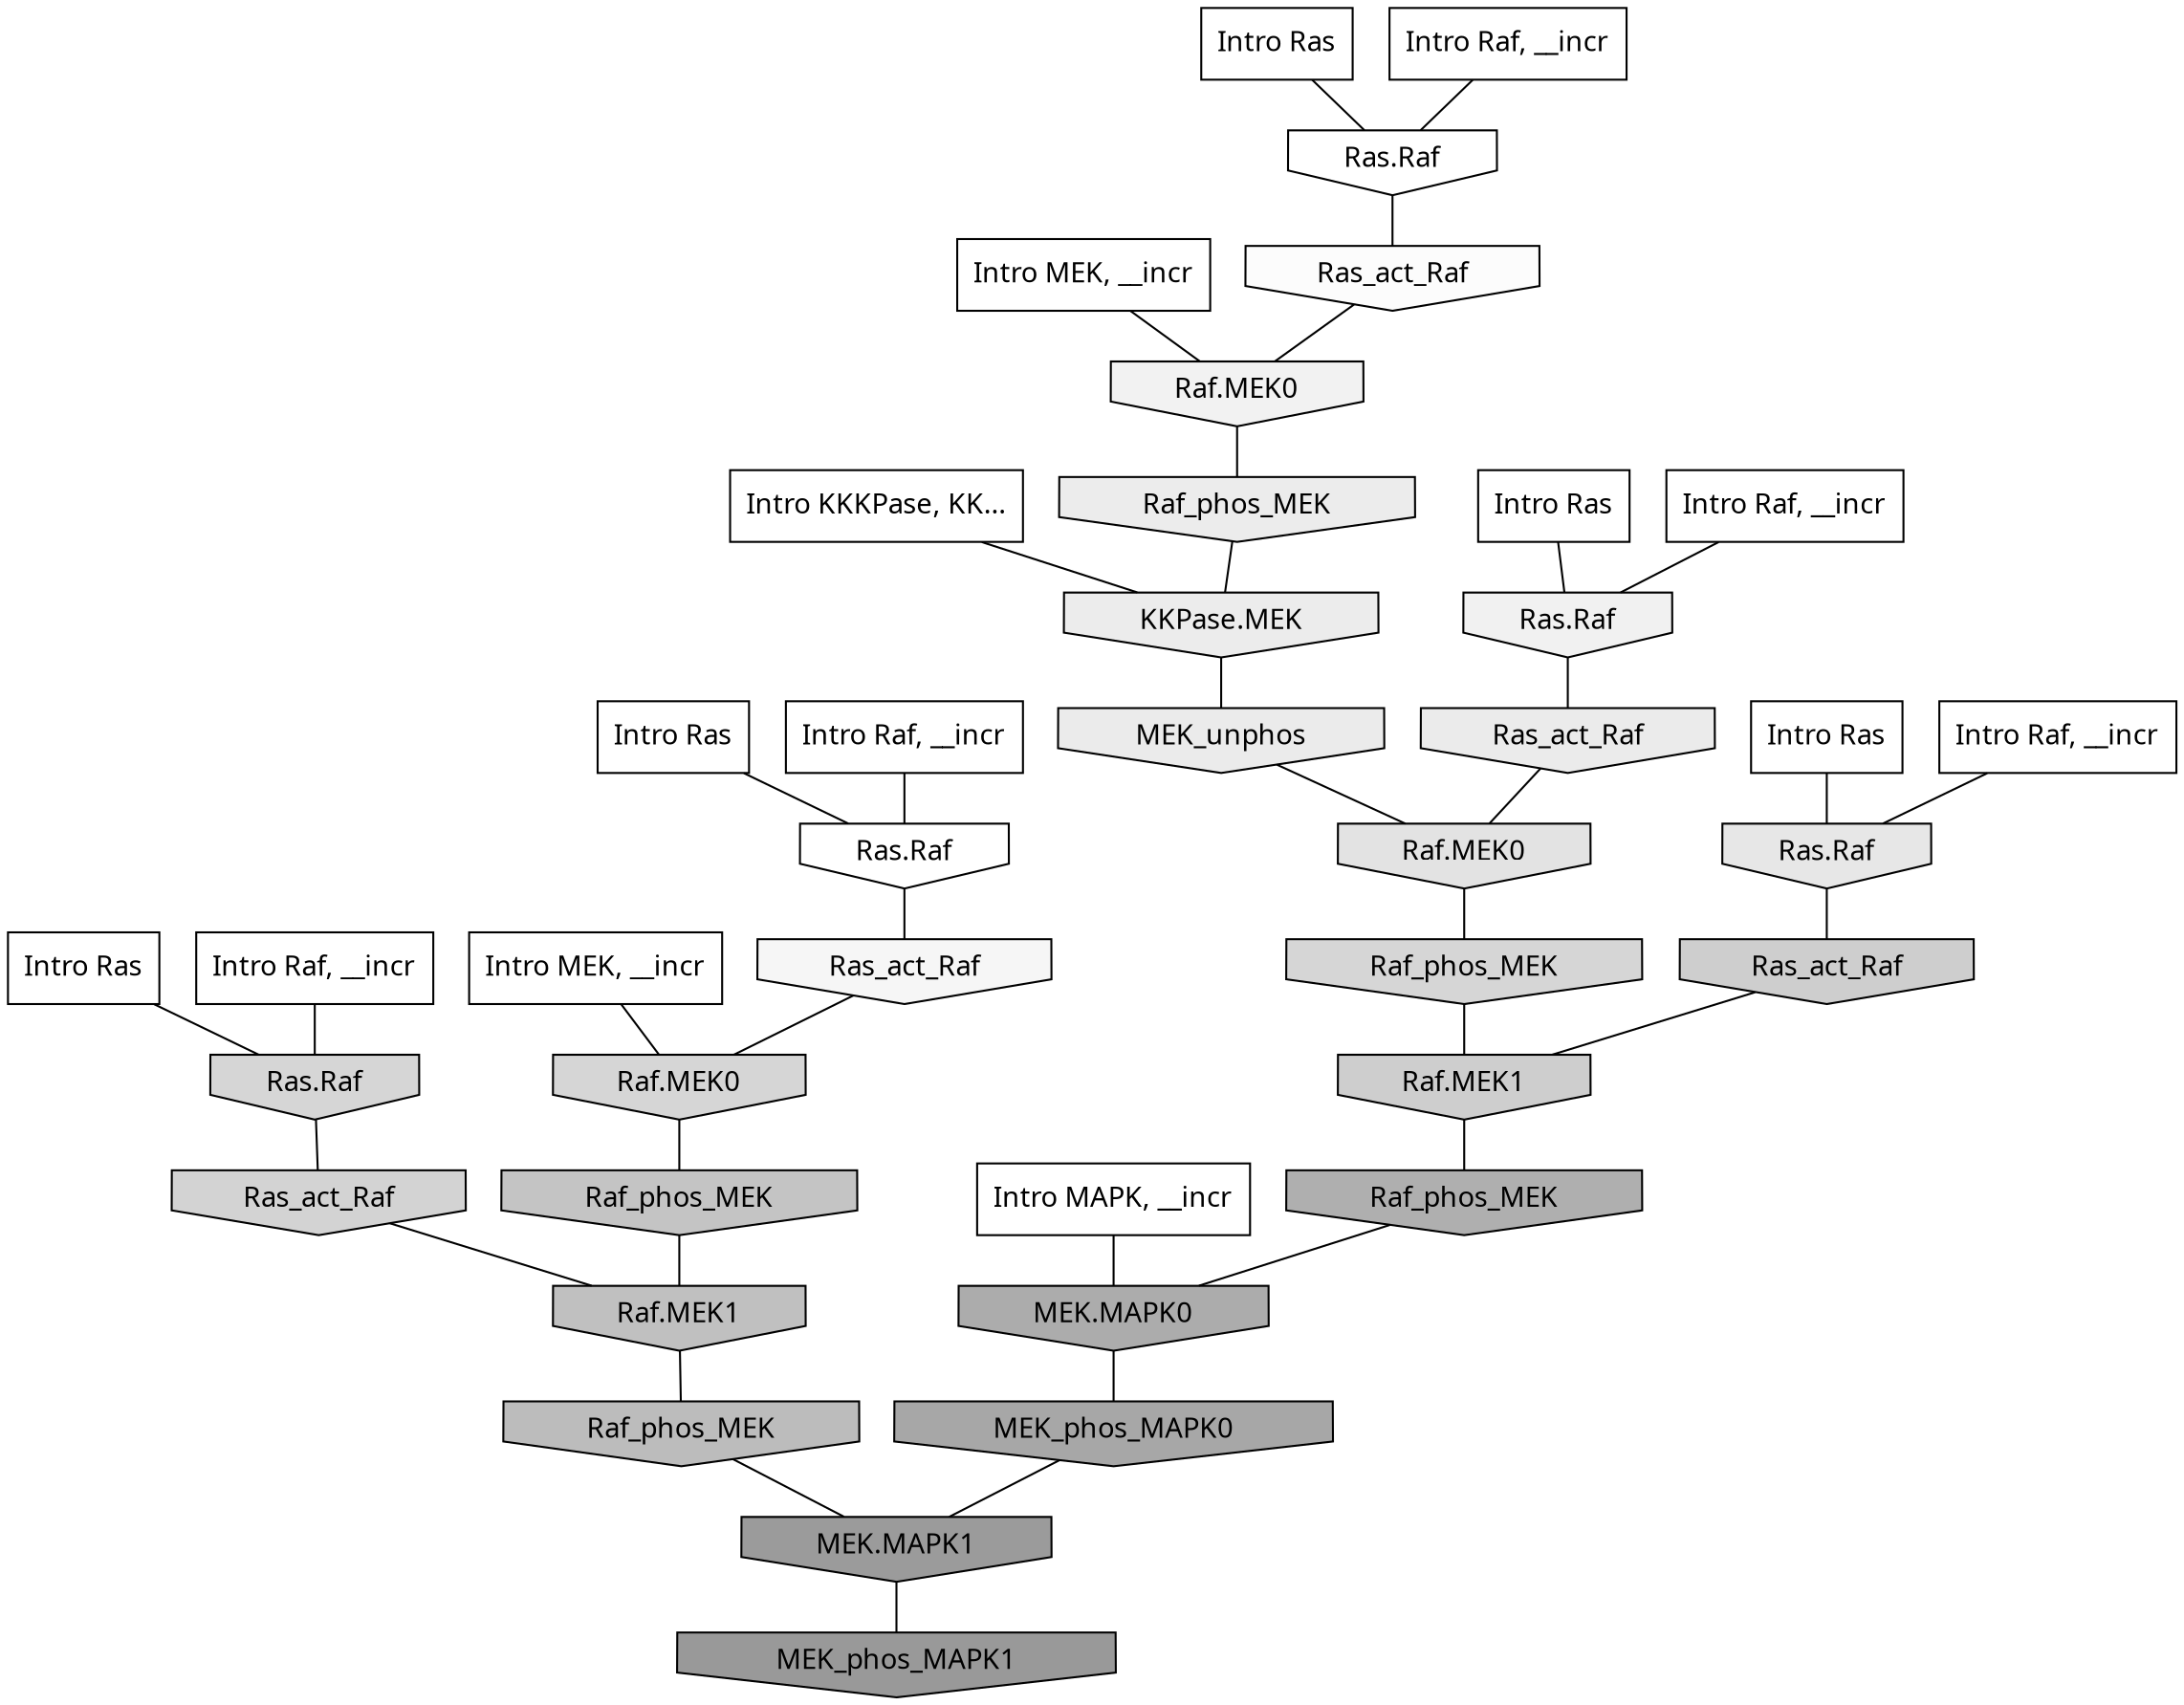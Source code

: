 digraph G{
  rankdir="TB";
  ranksep=0.30;
  node [fontname="CMU Serif"];
  edge [fontname="CMU Serif"];
  
  7 [label="Intro Ras", shape=rectangle, style=filled, fillcolor="0.000 0.000 1.000"]
  
  24 [label="Intro Ras", shape=rectangle, style=filled, fillcolor="0.000 0.000 1.000"]
  
  55 [label="Intro Ras", shape=rectangle, style=filled, fillcolor="0.000 0.000 1.000"]
  
  78 [label="Intro Ras", shape=rectangle, style=filled, fillcolor="0.000 0.000 1.000"]
  
  89 [label="Intro Ras", shape=rectangle, style=filled, fillcolor="0.000 0.000 1.000"]
  
  277 [label="Intro Raf, __incr", shape=rectangle, style=filled, fillcolor="0.000 0.000 1.000"]
  
  405 [label="Intro Raf, __incr", shape=rectangle, style=filled, fillcolor="0.000 0.000 1.000"]
  
  683 [label="Intro Raf, __incr", shape=rectangle, style=filled, fillcolor="0.000 0.000 1.000"]
  
  689 [label="Intro Raf, __incr", shape=rectangle, style=filled, fillcolor="0.000 0.000 1.000"]
  
  1052 [label="Intro Raf, __incr", shape=rectangle, style=filled, fillcolor="0.000 0.000 1.000"]
  
  1470 [label="Intro MEK, __incr", shape=rectangle, style=filled, fillcolor="0.000 0.000 1.000"]
  
  1867 [label="Intro MEK, __incr", shape=rectangle, style=filled, fillcolor="0.000 0.000 1.000"]
  
  2116 [label="Intro MAPK, __incr", shape=rectangle, style=filled, fillcolor="0.000 0.000 1.000"]
  
  3161 [label="Intro KKKPase, KK...", shape=rectangle, style=filled, fillcolor="0.000 0.000 1.000"]
  
  3256 [label="Ras.Raf", shape=invhouse, style=filled, fillcolor="0.000 0.000 1.000"]
  
  3286 [label="Ras.Raf", shape=invhouse, style=filled, fillcolor="0.000 0.000 1.000"]
  
  3404 [label="Ras_act_Raf", shape=invhouse, style=filled, fillcolor="0.000 0.000 0.986"]
  
  3539 [label="Ras_act_Raf", shape=invhouse, style=filled, fillcolor="0.000 0.000 0.964"]
  
  3672 [label="Raf.MEK0", shape=invhouse, style=filled, fillcolor="0.000 0.000 0.948"]
  
  3713 [label="Ras.Raf", shape=invhouse, style=filled, fillcolor="0.000 0.000 0.945"]
  
  4033 [label="Raf_phos_MEK", shape=invhouse, style=filled, fillcolor="0.000 0.000 0.924"]
  
  4048 [label="KKPase.MEK", shape=invhouse, style=filled, fillcolor="0.000 0.000 0.922"]
  
  4081 [label="MEK_unphos", shape=invhouse, style=filled, fillcolor="0.000 0.000 0.920"]
  
  4102 [label="Ras_act_Raf", shape=invhouse, style=filled, fillcolor="0.000 0.000 0.918"]
  
  4303 [label="Ras.Raf", shape=invhouse, style=filled, fillcolor="0.000 0.000 0.903"]
  
  4552 [label="Raf.MEK0", shape=invhouse, style=filled, fillcolor="0.000 0.000 0.887"]
  
  5376 [label="Ras.Raf", shape=invhouse, style=filled, fillcolor="0.000 0.000 0.839"]
  
  5411 [label="Raf.MEK0", shape=invhouse, style=filled, fillcolor="0.000 0.000 0.838"]
  
  5433 [label="Raf_phos_MEK", shape=invhouse, style=filled, fillcolor="0.000 0.000 0.836"]
  
  5567 [label="Ras_act_Raf", shape=invhouse, style=filled, fillcolor="0.000 0.000 0.825"]
  
  5950 [label="Ras_act_Raf", shape=invhouse, style=filled, fillcolor="0.000 0.000 0.807"]
  
  5952 [label="Raf.MEK1", shape=invhouse, style=filled, fillcolor="0.000 0.000 0.807"]
  
  6858 [label="Raf_phos_MEK", shape=invhouse, style=filled, fillcolor="0.000 0.000 0.767"]
  
  7321 [label="Raf.MEK1", shape=invhouse, style=filled, fillcolor="0.000 0.000 0.751"]
  
  7776 [label="Raf_phos_MEK", shape=invhouse, style=filled, fillcolor="0.000 0.000 0.737"]
  
  9637 [label="Raf_phos_MEK", shape=invhouse, style=filled, fillcolor="0.000 0.000 0.685"]
  
  10183 [label="MEK.MAPK0", shape=invhouse, style=filled, fillcolor="0.000 0.000 0.673"]
  
  10981 [label="MEK_phos_MAPK0", shape=invhouse, style=filled, fillcolor="0.000 0.000 0.656"]
  
  13929 [label="MEK.MAPK1", shape=invhouse, style=filled, fillcolor="0.000 0.000 0.607"]
  
  14503 [label="MEK_phos_MAPK1", shape=invhouse, style=filled, fillcolor="0.000 0.000 0.600"]
  
  
  13929 -> 14503 [dir=none, color="0.000 0.000 0.000"] 
  10981 -> 13929 [dir=none, color="0.000 0.000 0.000"] 
  10183 -> 10981 [dir=none, color="0.000 0.000 0.000"] 
  9637 -> 10183 [dir=none, color="0.000 0.000 0.000"] 
  7776 -> 13929 [dir=none, color="0.000 0.000 0.000"] 
  7321 -> 7776 [dir=none, color="0.000 0.000 0.000"] 
  6858 -> 7321 [dir=none, color="0.000 0.000 0.000"] 
  5952 -> 9637 [dir=none, color="0.000 0.000 0.000"] 
  5950 -> 5952 [dir=none, color="0.000 0.000 0.000"] 
  5567 -> 7321 [dir=none, color="0.000 0.000 0.000"] 
  5433 -> 5952 [dir=none, color="0.000 0.000 0.000"] 
  5411 -> 6858 [dir=none, color="0.000 0.000 0.000"] 
  5376 -> 5567 [dir=none, color="0.000 0.000 0.000"] 
  4552 -> 5433 [dir=none, color="0.000 0.000 0.000"] 
  4303 -> 5950 [dir=none, color="0.000 0.000 0.000"] 
  4102 -> 4552 [dir=none, color="0.000 0.000 0.000"] 
  4081 -> 4552 [dir=none, color="0.000 0.000 0.000"] 
  4048 -> 4081 [dir=none, color="0.000 0.000 0.000"] 
  4033 -> 4048 [dir=none, color="0.000 0.000 0.000"] 
  3713 -> 4102 [dir=none, color="0.000 0.000 0.000"] 
  3672 -> 4033 [dir=none, color="0.000 0.000 0.000"] 
  3539 -> 5411 [dir=none, color="0.000 0.000 0.000"] 
  3404 -> 3672 [dir=none, color="0.000 0.000 0.000"] 
  3286 -> 3539 [dir=none, color="0.000 0.000 0.000"] 
  3256 -> 3404 [dir=none, color="0.000 0.000 0.000"] 
  3161 -> 4048 [dir=none, color="0.000 0.000 0.000"] 
  2116 -> 10183 [dir=none, color="0.000 0.000 0.000"] 
  1867 -> 5411 [dir=none, color="0.000 0.000 0.000"] 
  1470 -> 3672 [dir=none, color="0.000 0.000 0.000"] 
  1052 -> 3713 [dir=none, color="0.000 0.000 0.000"] 
  689 -> 3286 [dir=none, color="0.000 0.000 0.000"] 
  683 -> 5376 [dir=none, color="0.000 0.000 0.000"] 
  405 -> 4303 [dir=none, color="0.000 0.000 0.000"] 
  277 -> 3256 [dir=none, color="0.000 0.000 0.000"] 
  89 -> 3286 [dir=none, color="0.000 0.000 0.000"] 
  78 -> 3713 [dir=none, color="0.000 0.000 0.000"] 
  55 -> 4303 [dir=none, color="0.000 0.000 0.000"] 
  24 -> 3256 [dir=none, color="0.000 0.000 0.000"] 
  7 -> 5376 [dir=none, color="0.000 0.000 0.000"] 
  
  }
